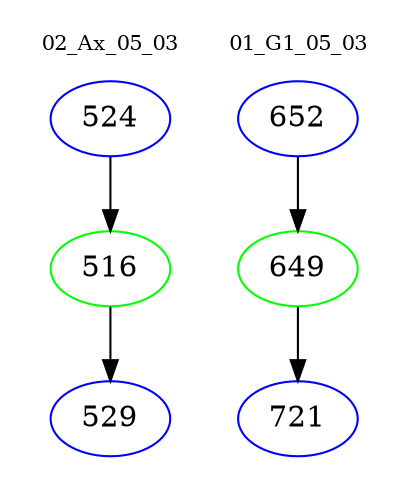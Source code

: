 digraph{
subgraph cluster_0 {
color = white
label = "02_Ax_05_03";
fontsize=10;
T0_524 [label="524", color="blue"]
T0_524 -> T0_516 [color="black"]
T0_516 [label="516", color="green"]
T0_516 -> T0_529 [color="black"]
T0_529 [label="529", color="blue"]
}
subgraph cluster_1 {
color = white
label = "01_G1_05_03";
fontsize=10;
T1_652 [label="652", color="blue"]
T1_652 -> T1_649 [color="black"]
T1_649 [label="649", color="green"]
T1_649 -> T1_721 [color="black"]
T1_721 [label="721", color="blue"]
}
}
